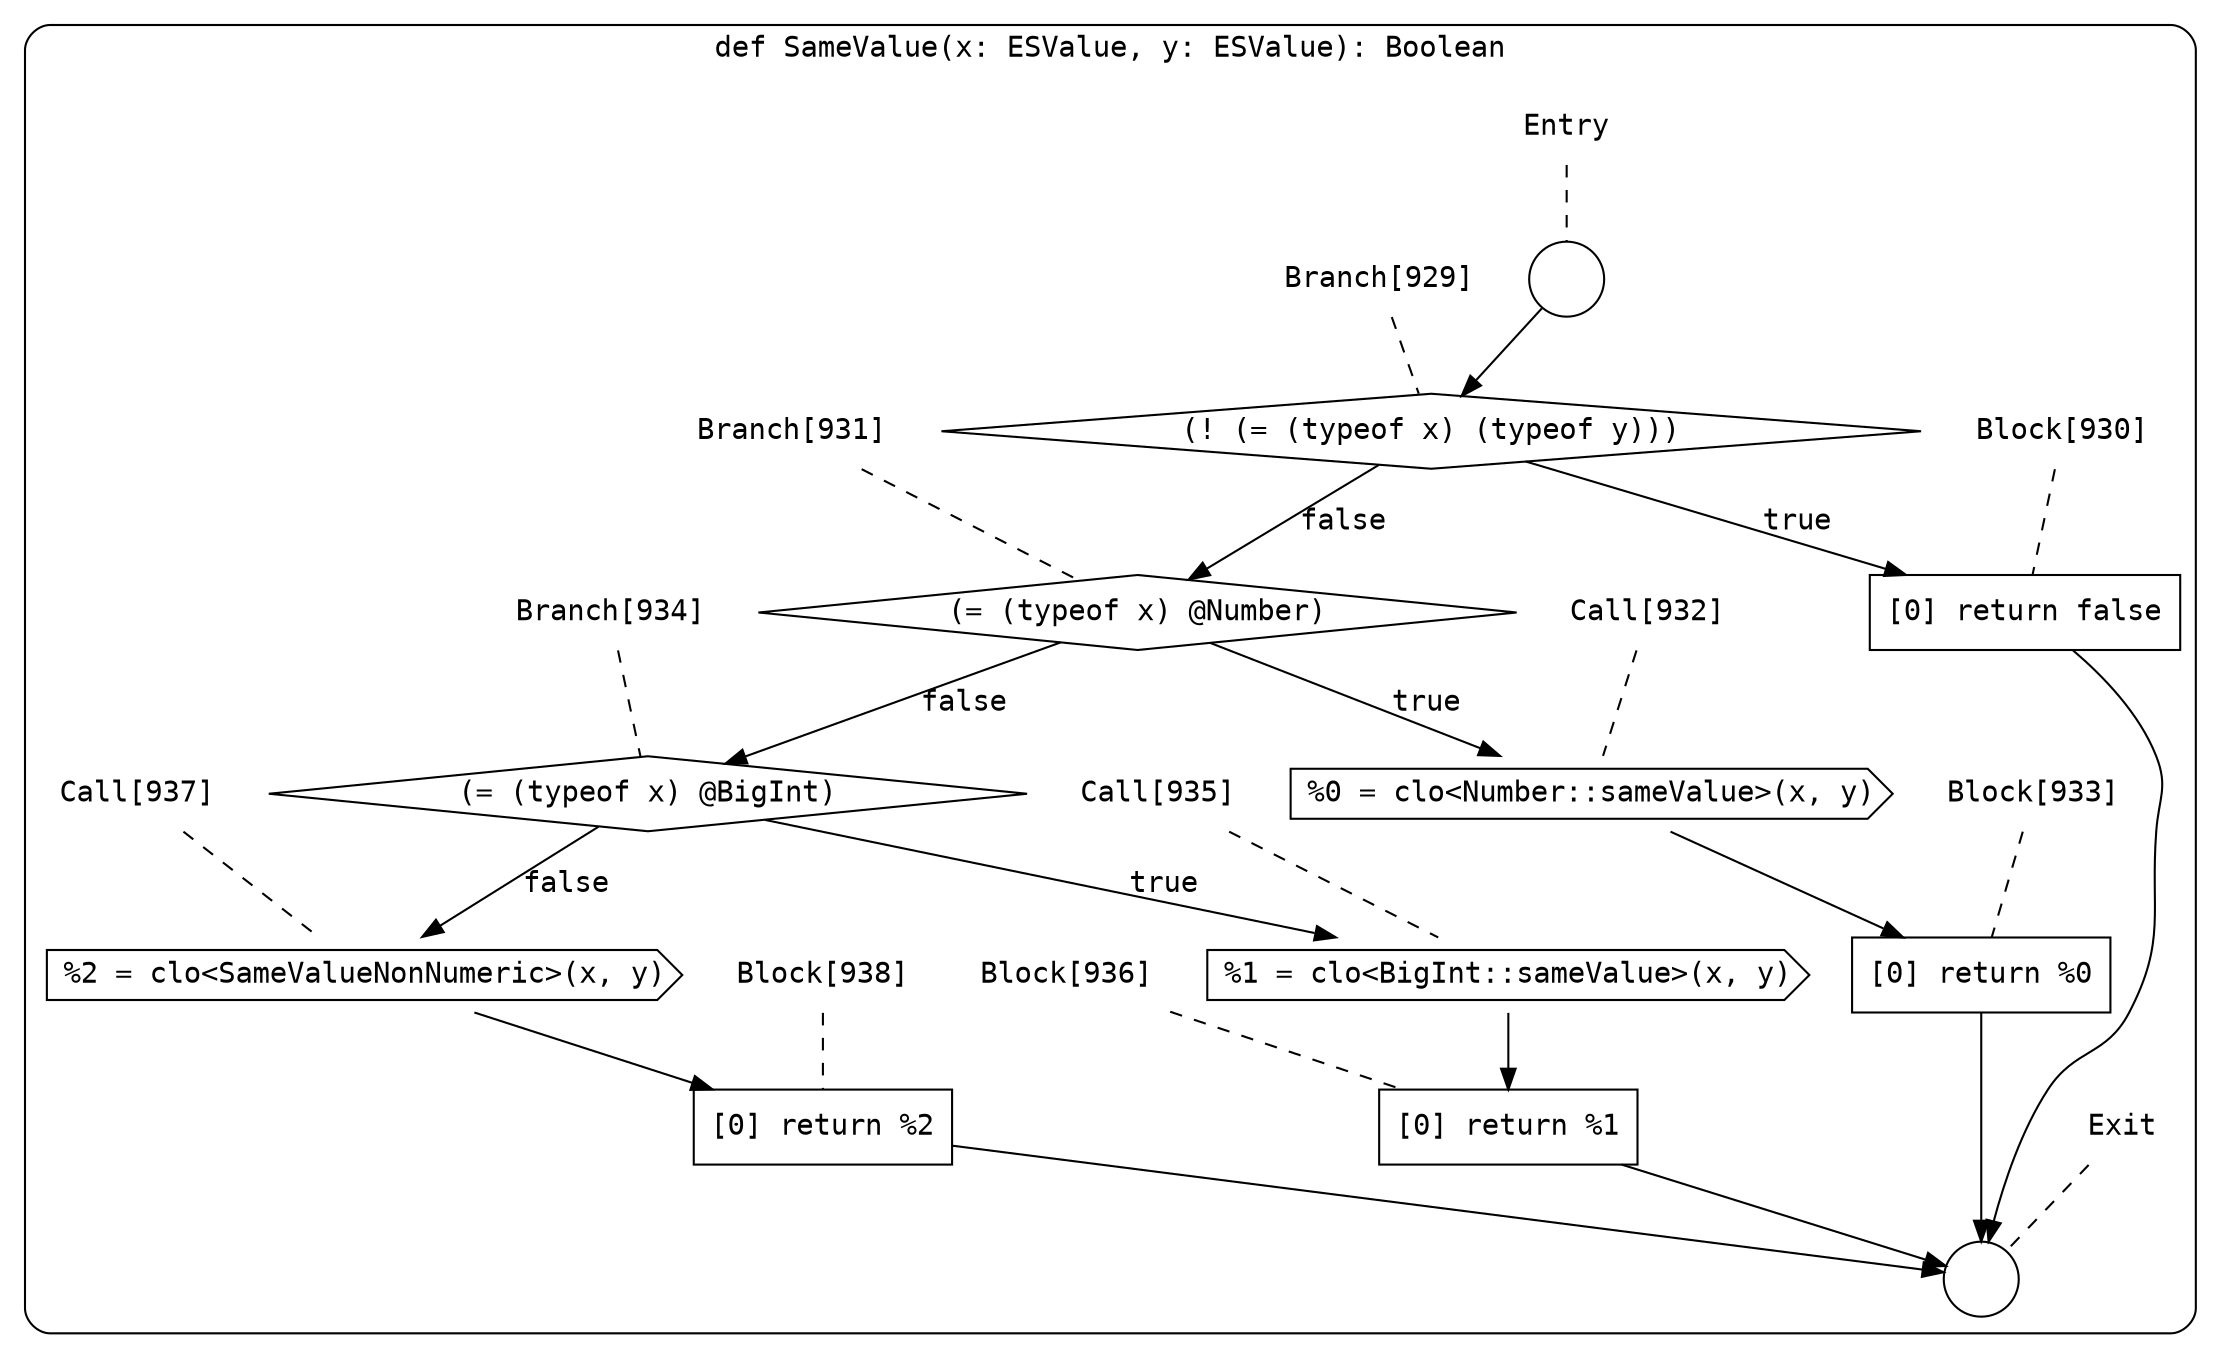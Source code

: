 digraph {
  graph [fontname = "Consolas"]
  node [fontname = "Consolas"]
  edge [fontname = "Consolas"]
  subgraph cluster123 {
    label = "def SameValue(x: ESValue, y: ESValue): Boolean"
    style = rounded
    cluster123_entry_name [shape=none, label=<<font color="black">Entry</font>>]
    cluster123_entry_name -> cluster123_entry [arrowhead=none, color="black", style=dashed]
    cluster123_entry [shape=circle label=" " color="black" fillcolor="white" style=filled]
    cluster123_entry -> node929 [color="black"]
    cluster123_exit_name [shape=none, label=<<font color="black">Exit</font>>]
    cluster123_exit_name -> cluster123_exit [arrowhead=none, color="black", style=dashed]
    cluster123_exit [shape=circle label=" " color="black" fillcolor="white" style=filled]
    node929_name [shape=none, label=<<font color="black">Branch[929]</font>>]
    node929_name -> node929 [arrowhead=none, color="black", style=dashed]
    node929 [shape=diamond, label=<<font color="black">(! (= (typeof x) (typeof y)))</font>> color="black" fillcolor="white", style=filled]
    node929 -> node930 [label=<<font color="black">true</font>> color="black"]
    node929 -> node931 [label=<<font color="black">false</font>> color="black"]
    node930_name [shape=none, label=<<font color="black">Block[930]</font>>]
    node930_name -> node930 [arrowhead=none, color="black", style=dashed]
    node930 [shape=box, label=<<font color="black">[0] return false<BR ALIGN="LEFT"/></font>> color="black" fillcolor="white", style=filled]
    node930 -> cluster123_exit [color="black"]
    node931_name [shape=none, label=<<font color="black">Branch[931]</font>>]
    node931_name -> node931 [arrowhead=none, color="black", style=dashed]
    node931 [shape=diamond, label=<<font color="black">(= (typeof x) @Number)</font>> color="black" fillcolor="white", style=filled]
    node931 -> node932 [label=<<font color="black">true</font>> color="black"]
    node931 -> node934 [label=<<font color="black">false</font>> color="black"]
    node932_name [shape=none, label=<<font color="black">Call[932]</font>>]
    node932_name -> node932 [arrowhead=none, color="black", style=dashed]
    node932 [shape=cds, label=<<font color="black">%0 = clo&lt;Number::sameValue&gt;(x, y)</font>> color="black" fillcolor="white", style=filled]
    node932 -> node933 [color="black"]
    node934_name [shape=none, label=<<font color="black">Branch[934]</font>>]
    node934_name -> node934 [arrowhead=none, color="black", style=dashed]
    node934 [shape=diamond, label=<<font color="black">(= (typeof x) @BigInt)</font>> color="black" fillcolor="white", style=filled]
    node934 -> node935 [label=<<font color="black">true</font>> color="black"]
    node934 -> node937 [label=<<font color="black">false</font>> color="black"]
    node933_name [shape=none, label=<<font color="black">Block[933]</font>>]
    node933_name -> node933 [arrowhead=none, color="black", style=dashed]
    node933 [shape=box, label=<<font color="black">[0] return %0<BR ALIGN="LEFT"/></font>> color="black" fillcolor="white", style=filled]
    node933 -> cluster123_exit [color="black"]
    node935_name [shape=none, label=<<font color="black">Call[935]</font>>]
    node935_name -> node935 [arrowhead=none, color="black", style=dashed]
    node935 [shape=cds, label=<<font color="black">%1 = clo&lt;BigInt::sameValue&gt;(x, y)</font>> color="black" fillcolor="white", style=filled]
    node935 -> node936 [color="black"]
    node937_name [shape=none, label=<<font color="black">Call[937]</font>>]
    node937_name -> node937 [arrowhead=none, color="black", style=dashed]
    node937 [shape=cds, label=<<font color="black">%2 = clo&lt;SameValueNonNumeric&gt;(x, y)</font>> color="black" fillcolor="white", style=filled]
    node937 -> node938 [color="black"]
    node936_name [shape=none, label=<<font color="black">Block[936]</font>>]
    node936_name -> node936 [arrowhead=none, color="black", style=dashed]
    node936 [shape=box, label=<<font color="black">[0] return %1<BR ALIGN="LEFT"/></font>> color="black" fillcolor="white", style=filled]
    node936 -> cluster123_exit [color="black"]
    node938_name [shape=none, label=<<font color="black">Block[938]</font>>]
    node938_name -> node938 [arrowhead=none, color="black", style=dashed]
    node938 [shape=box, label=<<font color="black">[0] return %2<BR ALIGN="LEFT"/></font>> color="black" fillcolor="white", style=filled]
    node938 -> cluster123_exit [color="black"]
  }
}